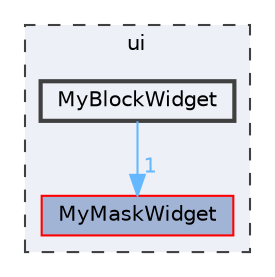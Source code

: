 digraph "MyBlockWidget"
{
 // LATEX_PDF_SIZE
  bgcolor="transparent";
  edge [fontname=Helvetica,fontsize=10,labelfontname=Helvetica,labelfontsize=10];
  node [fontname=Helvetica,fontsize=10,shape=box,height=0.2,width=0.4];
  compound=true
  subgraph clusterdir_1788f8309b1a812dcb800a185471cf6c {
    graph [ bgcolor="#edf0f7", pencolor="grey25", label="ui", fontname=Helvetica,fontsize=10 style="filled,dashed", URL="dir_1788f8309b1a812dcb800a185471cf6c.html",tooltip=""]
  dir_a485fcea25ce6d4b9e619309c3baaea8 [label="MyMaskWidget", fillcolor="#a2b4d6", color="red", style="filled", URL="dir_a485fcea25ce6d4b9e619309c3baaea8.html",tooltip=""];
  dir_f36b9dad9399c2a2afdfc78ff1b4bd19 [label="MyBlockWidget", fillcolor="#edf0f7", color="grey25", style="filled,bold", URL="dir_f36b9dad9399c2a2afdfc78ff1b4bd19.html",tooltip=""];
  }
  dir_f36b9dad9399c2a2afdfc78ff1b4bd19->dir_a485fcea25ce6d4b9e619309c3baaea8 [headlabel="1", labeldistance=1.5 headhref="dir_000220_000248.html" href="dir_000220_000248.html" color="steelblue1" fontcolor="steelblue1"];
}

